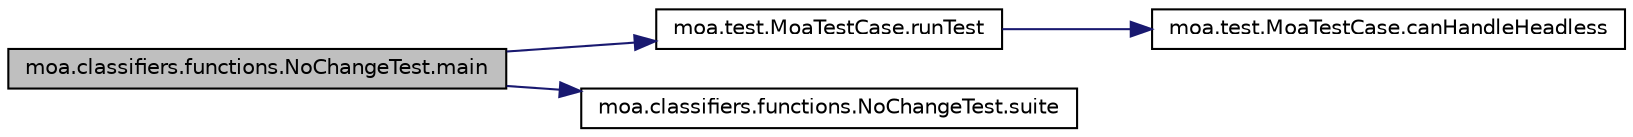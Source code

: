 digraph G
{
  edge [fontname="Helvetica",fontsize="10",labelfontname="Helvetica",labelfontsize="10"];
  node [fontname="Helvetica",fontsize="10",shape=record];
  rankdir=LR;
  Node1 [label="moa.classifiers.functions.NoChangeTest.main",height=0.2,width=0.4,color="black", fillcolor="grey75", style="filled" fontcolor="black"];
  Node1 -> Node2 [color="midnightblue",fontsize="10",style="solid",fontname="Helvetica"];
  Node2 [label="moa.test.MoaTestCase.runTest",height=0.2,width=0.4,color="black", fillcolor="white", style="filled",URL="$classmoa_1_1test_1_1MoaTestCase.html#a4c31a77a84e2e63c9237ca76f3a5ec7f",tooltip="Override to run the test and assert its state."];
  Node2 -> Node3 [color="midnightblue",fontsize="10",style="solid",fontname="Helvetica"];
  Node3 [label="moa.test.MoaTestCase.canHandleHeadless",height=0.2,width=0.4,color="black", fillcolor="white", style="filled",URL="$classmoa_1_1test_1_1MoaTestCase.html#a9243c5aff3dbbd981f966fd8f2c8157e",tooltip="Returns whether the test can be executed in a headless environment."];
  Node1 -> Node4 [color="midnightblue",fontsize="10",style="solid",fontname="Helvetica"];
  Node4 [label="moa.classifiers.functions.NoChangeTest.suite",height=0.2,width=0.4,color="black", fillcolor="white", style="filled",URL="$classmoa_1_1classifiers_1_1functions_1_1NoChangeTest.html#ac292ea8861b362dd6cfa4957ea095015",tooltip="Returns a test suite."];
}
